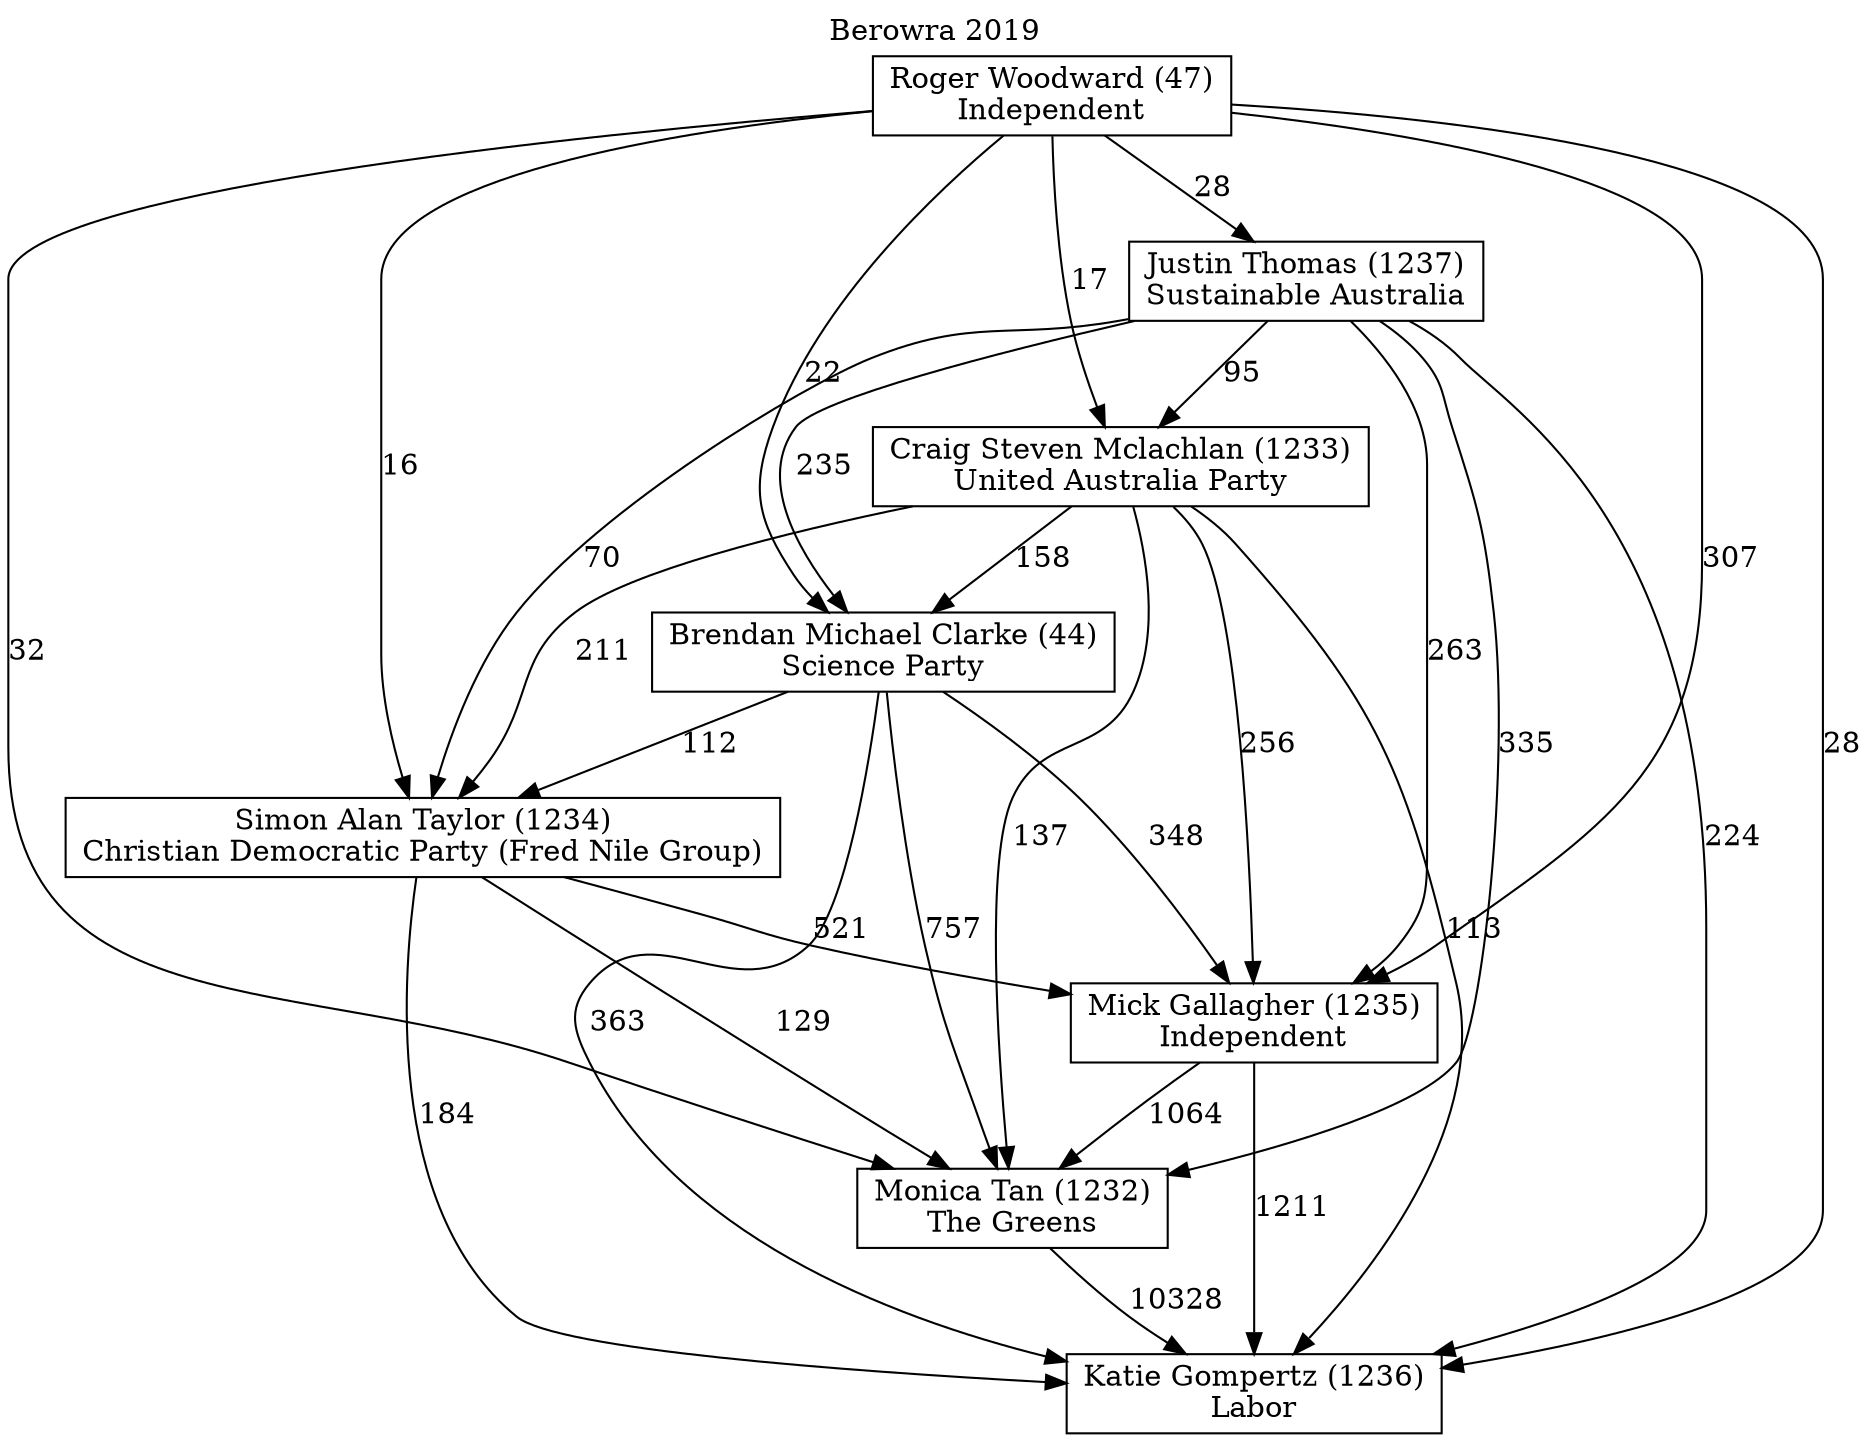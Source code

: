 // House preference flow
digraph "Katie Gompertz (1236)_Berowra_2019" {
	graph [label="Berowra 2019" labelloc=t mclimit=10]
	node [shape=box]
	"Katie Gompertz (1236)" [label="Katie Gompertz (1236)
Labor"]
	"Monica Tan (1232)" [label="Monica Tan (1232)
The Greens"]
	"Mick Gallagher (1235)" [label="Mick Gallagher (1235)
Independent"]
	"Simon Alan Taylor (1234)" [label="Simon Alan Taylor (1234)
Christian Democratic Party (Fred Nile Group)"]
	"Brendan Michael Clarke (44)" [label="Brendan Michael Clarke (44)
Science Party"]
	"Craig Steven Mclachlan (1233)" [label="Craig Steven Mclachlan (1233)
United Australia Party"]
	"Justin Thomas (1237)" [label="Justin Thomas (1237)
Sustainable Australia"]
	"Roger Woodward (47)" [label="Roger Woodward (47)
Independent"]
	"Monica Tan (1232)" -> "Katie Gompertz (1236)" [label=10328]
	"Mick Gallagher (1235)" -> "Monica Tan (1232)" [label=1064]
	"Simon Alan Taylor (1234)" -> "Mick Gallagher (1235)" [label=521]
	"Brendan Michael Clarke (44)" -> "Simon Alan Taylor (1234)" [label=112]
	"Craig Steven Mclachlan (1233)" -> "Brendan Michael Clarke (44)" [label=158]
	"Justin Thomas (1237)" -> "Craig Steven Mclachlan (1233)" [label=95]
	"Roger Woodward (47)" -> "Justin Thomas (1237)" [label=28]
	"Mick Gallagher (1235)" -> "Katie Gompertz (1236)" [label=1211]
	"Simon Alan Taylor (1234)" -> "Katie Gompertz (1236)" [label=184]
	"Brendan Michael Clarke (44)" -> "Katie Gompertz (1236)" [label=363]
	"Craig Steven Mclachlan (1233)" -> "Katie Gompertz (1236)" [label=113]
	"Justin Thomas (1237)" -> "Katie Gompertz (1236)" [label=224]
	"Roger Woodward (47)" -> "Katie Gompertz (1236)" [label=28]
	"Roger Woodward (47)" -> "Craig Steven Mclachlan (1233)" [label=17]
	"Justin Thomas (1237)" -> "Brendan Michael Clarke (44)" [label=235]
	"Roger Woodward (47)" -> "Brendan Michael Clarke (44)" [label=22]
	"Craig Steven Mclachlan (1233)" -> "Simon Alan Taylor (1234)" [label=211]
	"Justin Thomas (1237)" -> "Simon Alan Taylor (1234)" [label=70]
	"Roger Woodward (47)" -> "Simon Alan Taylor (1234)" [label=16]
	"Brendan Michael Clarke (44)" -> "Mick Gallagher (1235)" [label=348]
	"Craig Steven Mclachlan (1233)" -> "Mick Gallagher (1235)" [label=256]
	"Justin Thomas (1237)" -> "Mick Gallagher (1235)" [label=263]
	"Roger Woodward (47)" -> "Mick Gallagher (1235)" [label=307]
	"Simon Alan Taylor (1234)" -> "Monica Tan (1232)" [label=129]
	"Brendan Michael Clarke (44)" -> "Monica Tan (1232)" [label=757]
	"Craig Steven Mclachlan (1233)" -> "Monica Tan (1232)" [label=137]
	"Justin Thomas (1237)" -> "Monica Tan (1232)" [label=335]
	"Roger Woodward (47)" -> "Monica Tan (1232)" [label=32]
}
